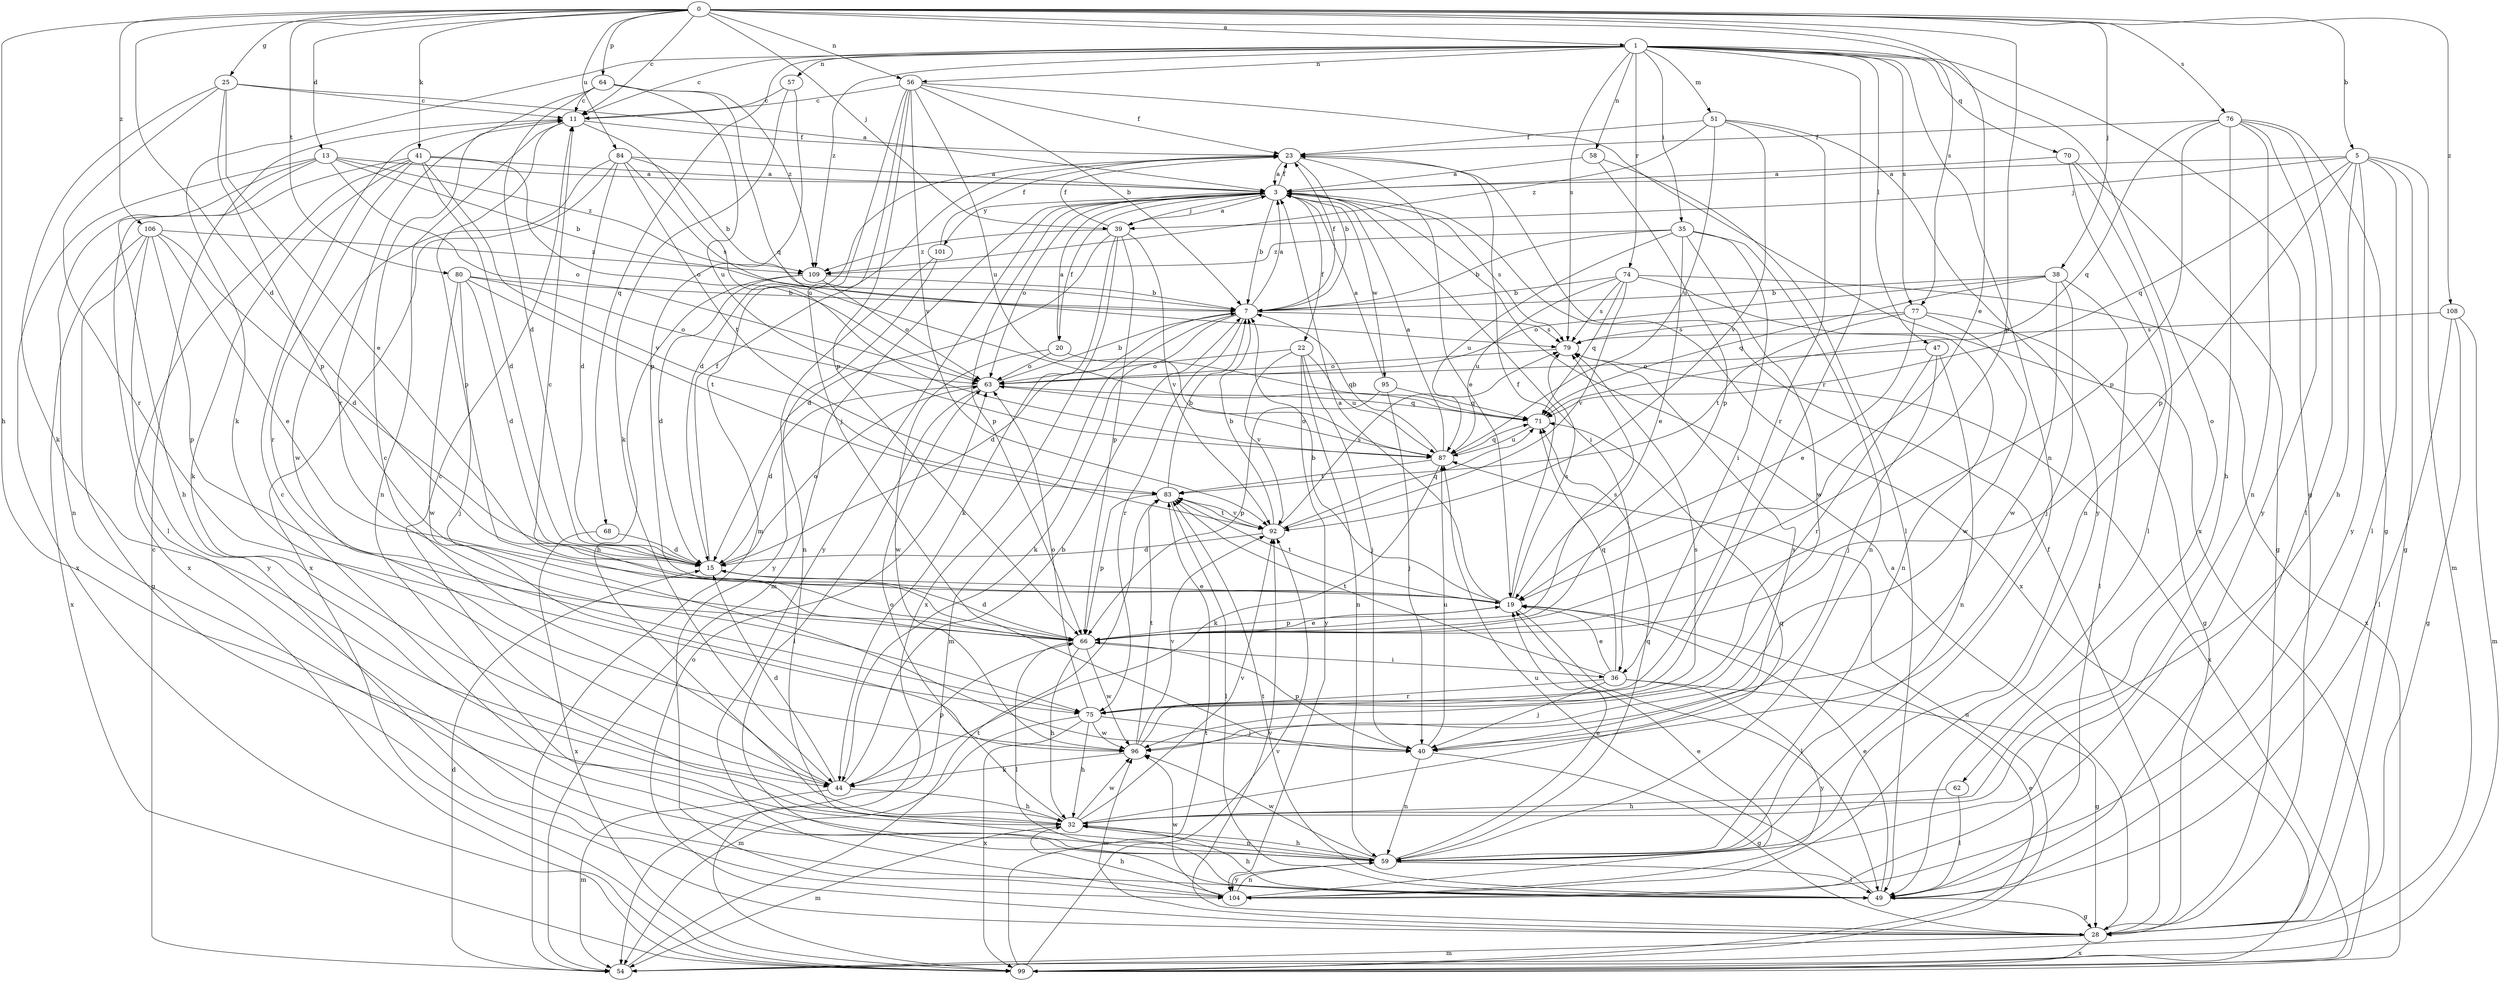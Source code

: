 strict digraph  {
0;
1;
3;
5;
7;
11;
13;
15;
19;
20;
22;
23;
25;
28;
32;
35;
36;
38;
39;
40;
41;
44;
47;
49;
51;
54;
56;
57;
58;
59;
62;
63;
64;
66;
68;
70;
71;
74;
75;
76;
77;
79;
80;
83;
84;
87;
92;
95;
96;
99;
101;
104;
106;
108;
109;
0 -> 1  [label=a];
0 -> 5  [label=b];
0 -> 11  [label=c];
0 -> 13  [label=d];
0 -> 15  [label=d];
0 -> 19  [label=e];
0 -> 25  [label=g];
0 -> 32  [label=h];
0 -> 38  [label=j];
0 -> 39  [label=j];
0 -> 41  [label=k];
0 -> 56  [label=n];
0 -> 64  [label=p];
0 -> 66  [label=p];
0 -> 76  [label=s];
0 -> 77  [label=s];
0 -> 80  [label=t];
0 -> 84  [label=u];
0 -> 106  [label=z];
0 -> 108  [label=z];
1 -> 11  [label=c];
1 -> 28  [label=g];
1 -> 35  [label=i];
1 -> 44  [label=k];
1 -> 47  [label=l];
1 -> 51  [label=m];
1 -> 56  [label=n];
1 -> 57  [label=n];
1 -> 58  [label=n];
1 -> 59  [label=n];
1 -> 62  [label=o];
1 -> 68  [label=q];
1 -> 70  [label=q];
1 -> 74  [label=r];
1 -> 75  [label=r];
1 -> 77  [label=s];
1 -> 79  [label=s];
1 -> 109  [label=z];
3 -> 7  [label=b];
3 -> 20  [label=f];
3 -> 22  [label=f];
3 -> 23  [label=f];
3 -> 36  [label=i];
3 -> 39  [label=j];
3 -> 54  [label=m];
3 -> 63  [label=o];
3 -> 66  [label=p];
3 -> 79  [label=s];
3 -> 95  [label=w];
3 -> 99  [label=x];
3 -> 101  [label=y];
3 -> 104  [label=y];
5 -> 3  [label=a];
5 -> 28  [label=g];
5 -> 32  [label=h];
5 -> 39  [label=j];
5 -> 49  [label=l];
5 -> 54  [label=m];
5 -> 66  [label=p];
5 -> 71  [label=q];
5 -> 104  [label=y];
7 -> 3  [label=a];
7 -> 15  [label=d];
7 -> 23  [label=f];
7 -> 44  [label=k];
7 -> 54  [label=m];
7 -> 75  [label=r];
7 -> 79  [label=s];
11 -> 23  [label=f];
11 -> 59  [label=n];
11 -> 66  [label=p];
11 -> 87  [label=u];
13 -> 3  [label=a];
13 -> 7  [label=b];
13 -> 32  [label=h];
13 -> 59  [label=n];
13 -> 63  [label=o];
13 -> 99  [label=x];
13 -> 109  [label=z];
15 -> 19  [label=e];
15 -> 23  [label=f];
15 -> 63  [label=o];
19 -> 3  [label=a];
19 -> 7  [label=b];
19 -> 23  [label=f];
19 -> 49  [label=l];
19 -> 66  [label=p];
19 -> 79  [label=s];
19 -> 83  [label=t];
20 -> 3  [label=a];
20 -> 63  [label=o];
20 -> 71  [label=q];
20 -> 96  [label=w];
22 -> 40  [label=j];
22 -> 59  [label=n];
22 -> 63  [label=o];
22 -> 87  [label=u];
22 -> 92  [label=v];
22 -> 104  [label=y];
23 -> 3  [label=a];
23 -> 7  [label=b];
23 -> 15  [label=d];
23 -> 19  [label=e];
25 -> 3  [label=a];
25 -> 11  [label=c];
25 -> 19  [label=e];
25 -> 44  [label=k];
25 -> 66  [label=p];
25 -> 75  [label=r];
28 -> 3  [label=a];
28 -> 23  [label=f];
28 -> 54  [label=m];
28 -> 63  [label=o];
28 -> 92  [label=v];
28 -> 96  [label=w];
28 -> 99  [label=x];
32 -> 11  [label=c];
32 -> 54  [label=m];
32 -> 59  [label=n];
32 -> 63  [label=o];
32 -> 71  [label=q];
32 -> 92  [label=v];
32 -> 96  [label=w];
35 -> 7  [label=b];
35 -> 19  [label=e];
35 -> 36  [label=i];
35 -> 59  [label=n];
35 -> 87  [label=u];
35 -> 96  [label=w];
35 -> 109  [label=z];
36 -> 19  [label=e];
36 -> 28  [label=g];
36 -> 40  [label=j];
36 -> 71  [label=q];
36 -> 75  [label=r];
36 -> 83  [label=t];
36 -> 104  [label=y];
38 -> 7  [label=b];
38 -> 40  [label=j];
38 -> 49  [label=l];
38 -> 63  [label=o];
38 -> 71  [label=q];
38 -> 96  [label=w];
39 -> 3  [label=a];
39 -> 15  [label=d];
39 -> 23  [label=f];
39 -> 44  [label=k];
39 -> 66  [label=p];
39 -> 92  [label=v];
39 -> 99  [label=x];
39 -> 109  [label=z];
40 -> 28  [label=g];
40 -> 59  [label=n];
40 -> 66  [label=p];
40 -> 79  [label=s];
40 -> 87  [label=u];
41 -> 3  [label=a];
41 -> 15  [label=d];
41 -> 44  [label=k];
41 -> 49  [label=l];
41 -> 63  [label=o];
41 -> 75  [label=r];
41 -> 92  [label=v];
41 -> 99  [label=x];
44 -> 7  [label=b];
44 -> 11  [label=c];
44 -> 15  [label=d];
44 -> 32  [label=h];
44 -> 54  [label=m];
44 -> 66  [label=p];
47 -> 40  [label=j];
47 -> 59  [label=n];
47 -> 63  [label=o];
47 -> 75  [label=r];
49 -> 19  [label=e];
49 -> 28  [label=g];
49 -> 32  [label=h];
49 -> 83  [label=t];
49 -> 87  [label=u];
51 -> 23  [label=f];
51 -> 75  [label=r];
51 -> 87  [label=u];
51 -> 92  [label=v];
51 -> 104  [label=y];
51 -> 109  [label=z];
54 -> 11  [label=c];
54 -> 15  [label=d];
54 -> 83  [label=t];
56 -> 7  [label=b];
56 -> 11  [label=c];
56 -> 23  [label=f];
56 -> 40  [label=j];
56 -> 54  [label=m];
56 -> 66  [label=p];
56 -> 87  [label=u];
56 -> 92  [label=v];
56 -> 99  [label=x];
57 -> 11  [label=c];
57 -> 44  [label=k];
57 -> 66  [label=p];
58 -> 3  [label=a];
58 -> 49  [label=l];
58 -> 66  [label=p];
59 -> 11  [label=c];
59 -> 19  [label=e];
59 -> 32  [label=h];
59 -> 49  [label=l];
59 -> 71  [label=q];
59 -> 96  [label=w];
59 -> 104  [label=y];
62 -> 32  [label=h];
62 -> 49  [label=l];
63 -> 7  [label=b];
63 -> 15  [label=d];
63 -> 49  [label=l];
63 -> 71  [label=q];
64 -> 11  [label=c];
64 -> 15  [label=d];
64 -> 71  [label=q];
64 -> 75  [label=r];
64 -> 87  [label=u];
64 -> 109  [label=z];
66 -> 11  [label=c];
66 -> 15  [label=d];
66 -> 19  [label=e];
66 -> 32  [label=h];
66 -> 36  [label=i];
66 -> 49  [label=l];
66 -> 79  [label=s];
66 -> 96  [label=w];
68 -> 15  [label=d];
68 -> 99  [label=x];
70 -> 3  [label=a];
70 -> 28  [label=g];
70 -> 49  [label=l];
70 -> 59  [label=n];
71 -> 87  [label=u];
74 -> 7  [label=b];
74 -> 59  [label=n];
74 -> 71  [label=q];
74 -> 79  [label=s];
74 -> 87  [label=u];
74 -> 92  [label=v];
74 -> 99  [label=x];
75 -> 32  [label=h];
75 -> 40  [label=j];
75 -> 54  [label=m];
75 -> 63  [label=o];
75 -> 96  [label=w];
75 -> 99  [label=x];
76 -> 23  [label=f];
76 -> 28  [label=g];
76 -> 32  [label=h];
76 -> 49  [label=l];
76 -> 59  [label=n];
76 -> 66  [label=p];
76 -> 71  [label=q];
76 -> 104  [label=y];
77 -> 19  [label=e];
77 -> 28  [label=g];
77 -> 79  [label=s];
77 -> 83  [label=t];
77 -> 96  [label=w];
79 -> 63  [label=o];
79 -> 99  [label=x];
80 -> 7  [label=b];
80 -> 15  [label=d];
80 -> 40  [label=j];
80 -> 63  [label=o];
80 -> 83  [label=t];
80 -> 96  [label=w];
83 -> 7  [label=b];
83 -> 49  [label=l];
83 -> 66  [label=p];
83 -> 92  [label=v];
84 -> 3  [label=a];
84 -> 7  [label=b];
84 -> 15  [label=d];
84 -> 79  [label=s];
84 -> 83  [label=t];
84 -> 96  [label=w];
84 -> 99  [label=x];
87 -> 3  [label=a];
87 -> 7  [label=b];
87 -> 44  [label=k];
87 -> 63  [label=o];
87 -> 71  [label=q];
87 -> 83  [label=t];
92 -> 7  [label=b];
92 -> 15  [label=d];
92 -> 71  [label=q];
92 -> 79  [label=s];
92 -> 83  [label=t];
95 -> 3  [label=a];
95 -> 40  [label=j];
95 -> 66  [label=p];
95 -> 71  [label=q];
96 -> 44  [label=k];
96 -> 79  [label=s];
96 -> 83  [label=t];
96 -> 92  [label=v];
99 -> 19  [label=e];
99 -> 83  [label=t];
99 -> 87  [label=u];
99 -> 92  [label=v];
101 -> 23  [label=f];
101 -> 59  [label=n];
101 -> 104  [label=y];
104 -> 19  [label=e];
104 -> 32  [label=h];
104 -> 59  [label=n];
104 -> 96  [label=w];
106 -> 15  [label=d];
106 -> 19  [label=e];
106 -> 28  [label=g];
106 -> 66  [label=p];
106 -> 99  [label=x];
106 -> 104  [label=y];
106 -> 109  [label=z];
108 -> 28  [label=g];
108 -> 49  [label=l];
108 -> 54  [label=m];
108 -> 79  [label=s];
109 -> 7  [label=b];
109 -> 15  [label=d];
109 -> 32  [label=h];
109 -> 63  [label=o];
}
